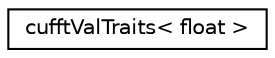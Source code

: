 digraph "Graphical Class Hierarchy"
{
 // LATEX_PDF_SIZE
  edge [fontname="Helvetica",fontsize="10",labelfontname="Helvetica",labelfontsize="10"];
  node [fontname="Helvetica",fontsize="10",shape=record];
  rankdir="LR";
  Node0 [label="cufftValTraits\< float \>",height=0.2,width=0.4,color="black", fillcolor="white", style="filled",URL="$structcufftValTraits_3_01float_01_4.html",tooltip=" "];
}
